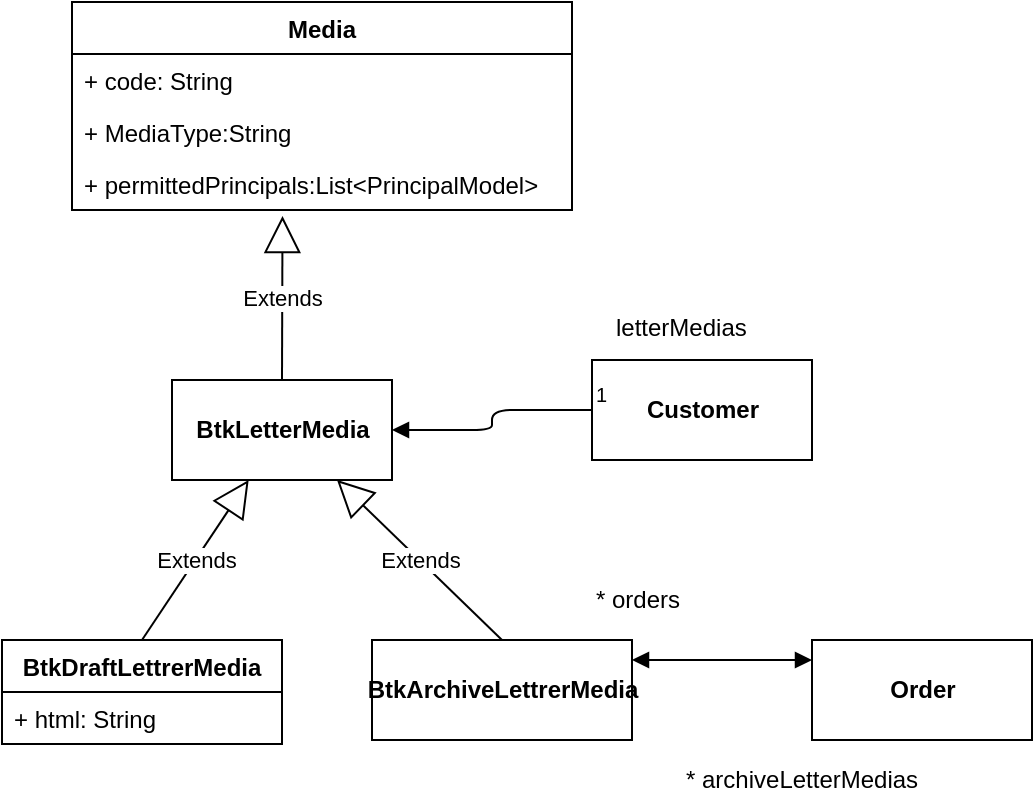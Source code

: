 <mxfile version="12.1.8" type="github" pages="1">
  <diagram id="HOtI-sz_BUimLlqROvsf" name="Page-1">
    <mxGraphModel dx="1172" dy="505" grid="1" gridSize="10" guides="1" tooltips="1" connect="1" arrows="1" fold="1" page="1" pageScale="1" pageWidth="827" pageHeight="1169" math="0" shadow="0">
      <root>
        <mxCell id="0"/>
        <mxCell id="1" parent="0"/>
        <mxCell id="NGBu0VjliSn-42wE4-gR-1" value="&lt;b&gt;BtkLetterMedia&lt;/b&gt;" style="html=1;" vertex="1" parent="1">
          <mxGeometry x="280" y="270" width="110" height="50" as="geometry"/>
        </mxCell>
        <mxCell id="NGBu0VjliSn-42wE4-gR-2" value="Extends" style="endArrow=block;endSize=16;endFill=0;html=1;exitX=0.5;exitY=0;exitDx=0;exitDy=0;entryX=0.421;entryY=1.115;entryDx=0;entryDy=0;entryPerimeter=0;" edge="1" parent="1" source="NGBu0VjliSn-42wE4-gR-1" target="NGBu0VjliSn-42wE4-gR-11">
          <mxGeometry width="160" relative="1" as="geometry">
            <mxPoint x="280" y="340" as="sourcePoint"/>
            <mxPoint x="325" y="200" as="targetPoint"/>
          </mxGeometry>
        </mxCell>
        <mxCell id="NGBu0VjliSn-42wE4-gR-3" value="&lt;b&gt;Customer&lt;/b&gt;" style="html=1;" vertex="1" parent="1">
          <mxGeometry x="490" y="260" width="110" height="50" as="geometry"/>
        </mxCell>
        <mxCell id="NGBu0VjliSn-42wE4-gR-4" value="&lt;span style=&quot;font-size: 12px&quot;&gt;letterMedias&lt;/span&gt;" style="endArrow=block;endFill=1;html=1;edgeStyle=orthogonalEdgeStyle;align=left;verticalAlign=top;exitX=0;exitY=0.5;exitDx=0;exitDy=0;" edge="1" parent="1" source="NGBu0VjliSn-42wE4-gR-3" target="NGBu0VjliSn-42wE4-gR-1">
          <mxGeometry x="-0.091" y="81" relative="1" as="geometry">
            <mxPoint x="470" y="300" as="sourcePoint"/>
            <mxPoint x="630" y="300" as="targetPoint"/>
            <mxPoint x="-21" y="-55" as="offset"/>
          </mxGeometry>
        </mxCell>
        <mxCell id="NGBu0VjliSn-42wE4-gR-5" value="1" style="resizable=0;html=1;align=left;verticalAlign=bottom;labelBackgroundColor=#ffffff;fontSize=10;" connectable="0" vertex="1" parent="NGBu0VjliSn-42wE4-gR-4">
          <mxGeometry x="-1" relative="1" as="geometry"/>
        </mxCell>
        <mxCell id="NGBu0VjliSn-42wE4-gR-6" value="BtkDraftLettrerMedia" style="swimlane;fontStyle=1;childLayout=stackLayout;horizontal=1;startSize=26;fillColor=none;horizontalStack=0;resizeParent=1;resizeParentMax=0;resizeLast=0;collapsible=1;marginBottom=0;" vertex="1" parent="1">
          <mxGeometry x="195" y="400" width="140" height="52" as="geometry"/>
        </mxCell>
        <mxCell id="NGBu0VjliSn-42wE4-gR-7" value="+ html: String" style="text;strokeColor=none;fillColor=none;align=left;verticalAlign=top;spacingLeft=4;spacingRight=4;overflow=hidden;rotatable=0;points=[[0,0.5],[1,0.5]];portConstraint=eastwest;" vertex="1" parent="NGBu0VjliSn-42wE4-gR-6">
          <mxGeometry y="26" width="140" height="26" as="geometry"/>
        </mxCell>
        <mxCell id="NGBu0VjliSn-42wE4-gR-8" value="Media" style="swimlane;fontStyle=1;childLayout=stackLayout;horizontal=1;startSize=26;fillColor=none;horizontalStack=0;resizeParent=1;resizeParentMax=0;resizeLast=0;collapsible=1;marginBottom=0;" vertex="1" parent="1">
          <mxGeometry x="230" y="81" width="250" height="104" as="geometry"/>
        </mxCell>
        <mxCell id="NGBu0VjliSn-42wE4-gR-9" value="+ code: String" style="text;strokeColor=none;fillColor=none;align=left;verticalAlign=top;spacingLeft=4;spacingRight=4;overflow=hidden;rotatable=0;points=[[0,0.5],[1,0.5]];portConstraint=eastwest;" vertex="1" parent="NGBu0VjliSn-42wE4-gR-8">
          <mxGeometry y="26" width="250" height="26" as="geometry"/>
        </mxCell>
        <mxCell id="NGBu0VjliSn-42wE4-gR-10" value="+ MediaType:String" style="text;strokeColor=none;fillColor=none;align=left;verticalAlign=top;spacingLeft=4;spacingRight=4;overflow=hidden;rotatable=0;points=[[0,0.5],[1,0.5]];portConstraint=eastwest;" vertex="1" parent="NGBu0VjliSn-42wE4-gR-8">
          <mxGeometry y="52" width="250" height="26" as="geometry"/>
        </mxCell>
        <mxCell id="NGBu0VjliSn-42wE4-gR-11" value="+ permittedPrincipals:List&lt;PrincipalModel&gt;" style="text;strokeColor=none;fillColor=none;align=left;verticalAlign=top;spacingLeft=4;spacingRight=4;overflow=hidden;rotatable=0;points=[[0,0.5],[1,0.5]];portConstraint=eastwest;" vertex="1" parent="NGBu0VjliSn-42wE4-gR-8">
          <mxGeometry y="78" width="250" height="26" as="geometry"/>
        </mxCell>
        <mxCell id="NGBu0VjliSn-42wE4-gR-12" value="&lt;b&gt;BtkArchiveLettrerMedia&lt;/b&gt;" style="html=1;" vertex="1" parent="1">
          <mxGeometry x="380" y="400" width="130" height="50" as="geometry"/>
        </mxCell>
        <mxCell id="NGBu0VjliSn-42wE4-gR-13" value="Extends" style="endArrow=block;endSize=16;endFill=0;html=1;entryX=0.75;entryY=1;entryDx=0;entryDy=0;exitX=0.5;exitY=0;exitDx=0;exitDy=0;" edge="1" parent="1" source="NGBu0VjliSn-42wE4-gR-12" target="NGBu0VjliSn-42wE4-gR-1">
          <mxGeometry width="160" relative="1" as="geometry">
            <mxPoint x="360" y="370" as="sourcePoint"/>
            <mxPoint x="380" y="340" as="targetPoint"/>
          </mxGeometry>
        </mxCell>
        <mxCell id="NGBu0VjliSn-42wE4-gR-14" value="Extends" style="endArrow=block;endSize=16;endFill=0;html=1;exitX=0.5;exitY=0;exitDx=0;exitDy=0;" edge="1" parent="1" source="NGBu0VjliSn-42wE4-gR-6" target="NGBu0VjliSn-42wE4-gR-1">
          <mxGeometry width="160" relative="1" as="geometry">
            <mxPoint x="270" y="390" as="sourcePoint"/>
            <mxPoint x="360" y="480" as="targetPoint"/>
          </mxGeometry>
        </mxCell>
        <mxCell id="NGBu0VjliSn-42wE4-gR-15" value="&lt;b&gt;Order&lt;/b&gt;" style="html=1;" vertex="1" parent="1">
          <mxGeometry x="600" y="400" width="110" height="50" as="geometry"/>
        </mxCell>
        <mxCell id="NGBu0VjliSn-42wE4-gR-16" value="" style="endArrow=block;startArrow=block;endFill=1;startFill=1;html=1;" edge="1" parent="1">
          <mxGeometry width="160" relative="1" as="geometry">
            <mxPoint x="510" y="410" as="sourcePoint"/>
            <mxPoint x="600" y="410" as="targetPoint"/>
          </mxGeometry>
        </mxCell>
        <mxCell id="NGBu0VjliSn-42wE4-gR-17" value="* orders" style="text;html=1;resizable=0;points=[];autosize=1;align=left;verticalAlign=top;spacingTop=-4;" vertex="1" parent="1">
          <mxGeometry x="490" y="370" width="60" height="20" as="geometry"/>
        </mxCell>
        <mxCell id="NGBu0VjliSn-42wE4-gR-18" value="* archiveLetterMedias" style="text;html=1;resizable=0;points=[];autosize=1;align=left;verticalAlign=top;spacingTop=-4;" vertex="1" parent="1">
          <mxGeometry x="535" y="460" width="130" height="20" as="geometry"/>
        </mxCell>
      </root>
    </mxGraphModel>
  </diagram>
</mxfile>

